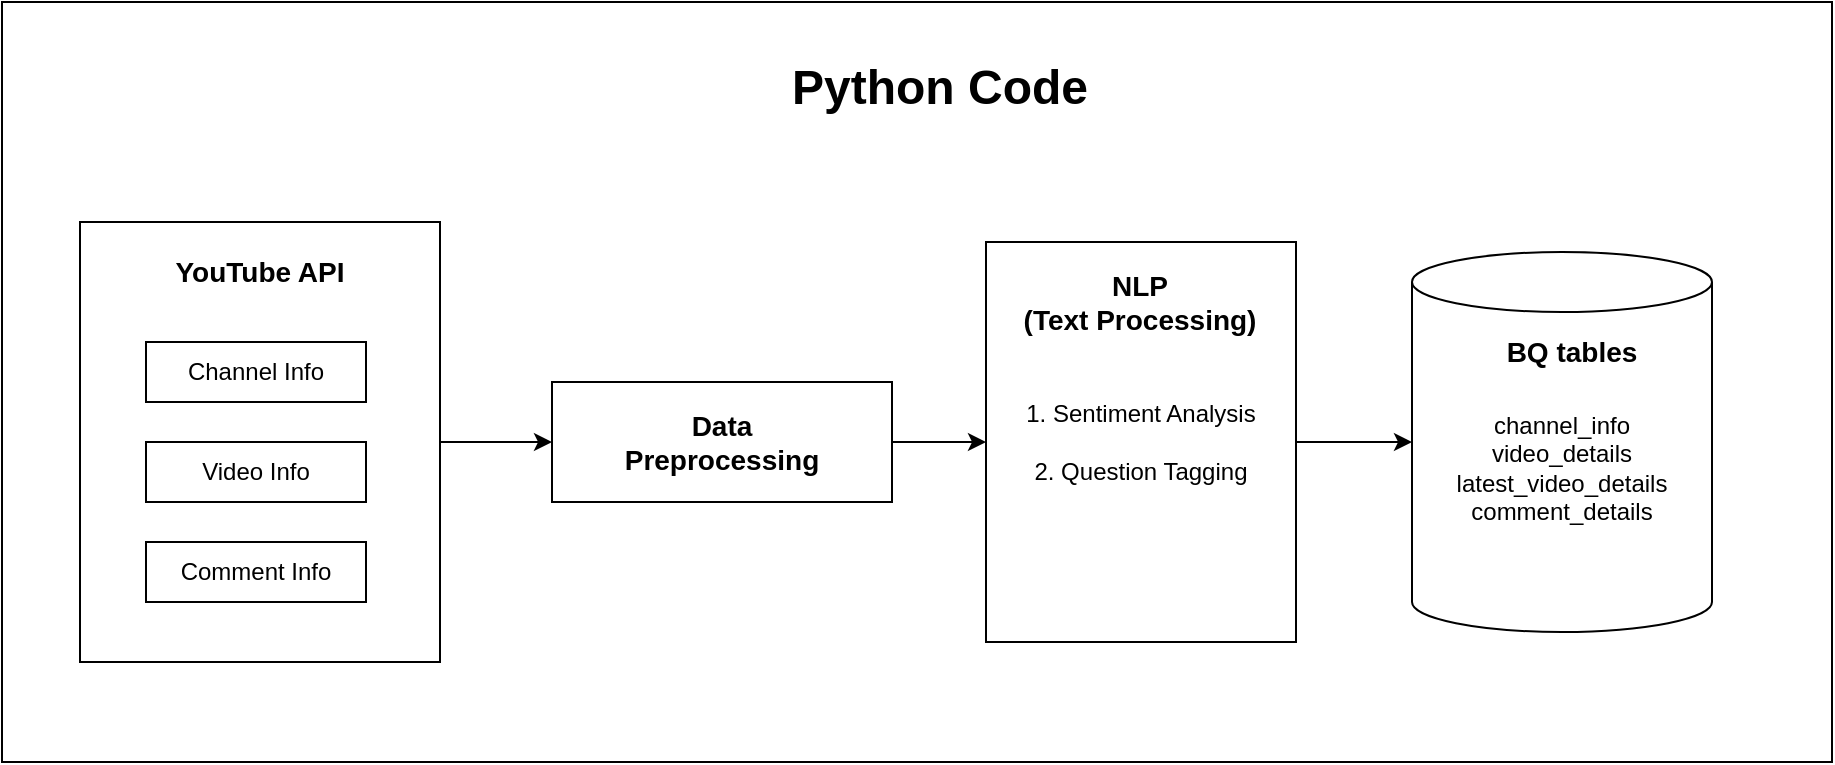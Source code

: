 <mxfile version="22.0.8" type="device">
  <diagram name="Page-1" id="c7488fd3-1785-93aa-aadb-54a6760d102a">
    <mxGraphModel dx="1434" dy="838" grid="1" gridSize="10" guides="1" tooltips="1" connect="1" arrows="1" fold="1" page="1" pageScale="1" pageWidth="1100" pageHeight="850" background="none" math="0" shadow="0">
      <root>
        <mxCell id="0" />
        <mxCell id="1" parent="0" />
        <mxCell id="1pEYYVy0cJcLMHhIOJtp-2" value="" style="rounded=0;whiteSpace=wrap;html=1;" vertex="1" parent="1">
          <mxGeometry x="105" y="40" width="915" height="380" as="geometry" />
        </mxCell>
        <mxCell id="1pEYYVy0cJcLMHhIOJtp-18" style="edgeStyle=orthogonalEdgeStyle;rounded=0;orthogonalLoop=1;jettySize=auto;html=1;exitX=1;exitY=0.5;exitDx=0;exitDy=0;entryX=0;entryY=0.5;entryDx=0;entryDy=0;" edge="1" parent="1" source="1pEYYVy0cJcLMHhIOJtp-5" target="1pEYYVy0cJcLMHhIOJtp-14">
          <mxGeometry relative="1" as="geometry" />
        </mxCell>
        <mxCell id="1pEYYVy0cJcLMHhIOJtp-5" value="" style="rounded=0;whiteSpace=wrap;html=1;" vertex="1" parent="1">
          <mxGeometry x="144" y="150" width="180" height="220" as="geometry" />
        </mxCell>
        <mxCell id="1pEYYVy0cJcLMHhIOJtp-6" value="&lt;h1&gt;Python Code&lt;/h1&gt;" style="text;html=1;strokeColor=none;fillColor=none;spacing=5;spacingTop=-20;whiteSpace=wrap;overflow=hidden;rounded=0;align=center;" vertex="1" parent="1">
          <mxGeometry x="414" y="63" width="320" height="40" as="geometry" />
        </mxCell>
        <mxCell id="1pEYYVy0cJcLMHhIOJtp-7" value="YouTube API" style="text;html=1;strokeColor=none;fillColor=none;align=center;verticalAlign=middle;whiteSpace=wrap;rounded=0;fontSize=14;fontStyle=1" vertex="1" parent="1">
          <mxGeometry x="184" y="160" width="100" height="30" as="geometry" />
        </mxCell>
        <mxCell id="1pEYYVy0cJcLMHhIOJtp-9" value="Channel Info" style="rounded=0;whiteSpace=wrap;html=1;" vertex="1" parent="1">
          <mxGeometry x="177" y="210" width="110" height="30" as="geometry" />
        </mxCell>
        <mxCell id="1pEYYVy0cJcLMHhIOJtp-10" value="Video Info" style="rounded=0;whiteSpace=wrap;html=1;" vertex="1" parent="1">
          <mxGeometry x="177" y="260" width="110" height="30" as="geometry" />
        </mxCell>
        <mxCell id="1pEYYVy0cJcLMHhIOJtp-11" value="Comment Info" style="rounded=0;whiteSpace=wrap;html=1;" vertex="1" parent="1">
          <mxGeometry x="177" y="310" width="110" height="30" as="geometry" />
        </mxCell>
        <mxCell id="1pEYYVy0cJcLMHhIOJtp-19" style="edgeStyle=orthogonalEdgeStyle;rounded=0;orthogonalLoop=1;jettySize=auto;html=1;exitX=1;exitY=0.5;exitDx=0;exitDy=0;entryX=0;entryY=0.5;entryDx=0;entryDy=0;" edge="1" parent="1" source="1pEYYVy0cJcLMHhIOJtp-14" target="1pEYYVy0cJcLMHhIOJtp-16">
          <mxGeometry relative="1" as="geometry" />
        </mxCell>
        <mxCell id="1pEYYVy0cJcLMHhIOJtp-14" value="&lt;b&gt;&lt;font style=&quot;font-size: 14px;&quot;&gt;Data &lt;br&gt;Preprocessing&lt;/font&gt;&lt;/b&gt;" style="rounded=0;whiteSpace=wrap;html=1;" vertex="1" parent="1">
          <mxGeometry x="380" y="230" width="170" height="60" as="geometry" />
        </mxCell>
        <mxCell id="1pEYYVy0cJcLMHhIOJtp-26" style="edgeStyle=orthogonalEdgeStyle;rounded=0;orthogonalLoop=1;jettySize=auto;html=1;exitX=1;exitY=0.5;exitDx=0;exitDy=0;" edge="1" parent="1" source="1pEYYVy0cJcLMHhIOJtp-16" target="1pEYYVy0cJcLMHhIOJtp-24">
          <mxGeometry relative="1" as="geometry" />
        </mxCell>
        <mxCell id="1pEYYVy0cJcLMHhIOJtp-16" value="1. Sentiment Analysis&lt;br&gt;&lt;br&gt;2. Question Tagging&lt;br&gt;&lt;div style=&quot;text-align: left;&quot;&gt;&lt;/div&gt;" style="rounded=0;whiteSpace=wrap;html=1;" vertex="1" parent="1">
          <mxGeometry x="597" y="160" width="155" height="200" as="geometry" />
        </mxCell>
        <mxCell id="1pEYYVy0cJcLMHhIOJtp-17" value="NLP&lt;br&gt;(Text Processing)" style="text;html=1;strokeColor=none;fillColor=none;align=center;verticalAlign=middle;whiteSpace=wrap;rounded=0;fontSize=14;fontStyle=1" vertex="1" parent="1">
          <mxGeometry x="614" y="160" width="120" height="60" as="geometry" />
        </mxCell>
        <mxCell id="1pEYYVy0cJcLMHhIOJtp-24" value="channel_info&lt;br style=&quot;border-color: var(--border-color);&quot;&gt;video_details&lt;br style=&quot;border-color: var(--border-color);&quot;&gt;latest_video_details&lt;br style=&quot;border-color: var(--border-color);&quot;&gt;comment_details" style="shape=cylinder3;whiteSpace=wrap;html=1;boundedLbl=1;backgroundOutline=1;size=15;" vertex="1" parent="1">
          <mxGeometry x="810" y="165" width="150" height="190" as="geometry" />
        </mxCell>
        <mxCell id="1pEYYVy0cJcLMHhIOJtp-23" value="BQ tables" style="text;html=1;strokeColor=none;fillColor=none;align=center;verticalAlign=middle;whiteSpace=wrap;rounded=0;fontSize=14;fontStyle=1" vertex="1" parent="1">
          <mxGeometry x="840" y="200" width="100" height="30" as="geometry" />
        </mxCell>
      </root>
    </mxGraphModel>
  </diagram>
</mxfile>
